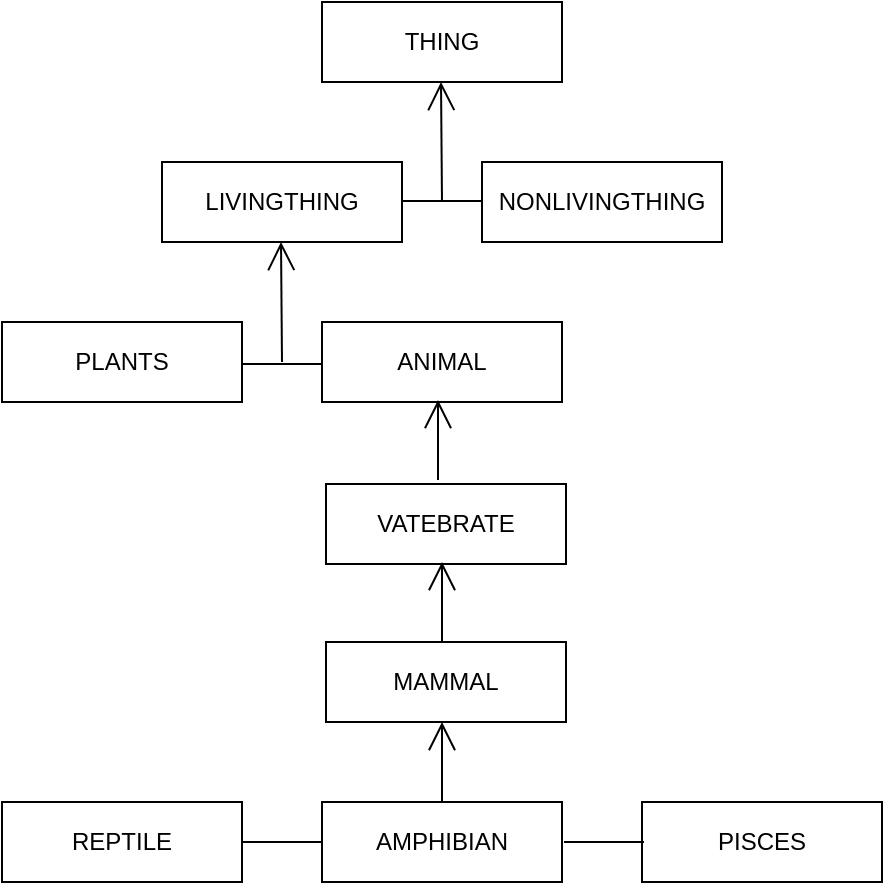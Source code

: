 <mxfile version="27.0.9">
  <diagram name="Page-1" id="BbLDF6HfoPq3O5q6WqVT">
    <mxGraphModel dx="872" dy="529" grid="1" gridSize="10" guides="1" tooltips="1" connect="1" arrows="1" fold="1" page="1" pageScale="1" pageWidth="850" pageHeight="1100" math="0" shadow="0">
      <root>
        <mxCell id="0" />
        <mxCell id="1" parent="0" />
        <mxCell id="HN1x9lYUs0SClgd9760h-8" value="THING" style="html=1;whiteSpace=wrap;" vertex="1" parent="1">
          <mxGeometry x="360" y="40" width="120" height="40" as="geometry" />
        </mxCell>
        <mxCell id="HN1x9lYUs0SClgd9760h-9" value="PLANTS" style="html=1;whiteSpace=wrap;" vertex="1" parent="1">
          <mxGeometry x="200" y="200" width="120" height="40" as="geometry" />
        </mxCell>
        <mxCell id="HN1x9lYUs0SClgd9760h-10" value="LIVINGTHING" style="html=1;whiteSpace=wrap;" vertex="1" parent="1">
          <mxGeometry x="280" y="120" width="120" height="40" as="geometry" />
        </mxCell>
        <mxCell id="HN1x9lYUs0SClgd9760h-11" value="NONLIVINGTHING" style="html=1;whiteSpace=wrap;" vertex="1" parent="1">
          <mxGeometry x="440" y="120" width="120" height="40" as="geometry" />
        </mxCell>
        <mxCell id="HN1x9lYUs0SClgd9760h-13" value="ANIMAL" style="html=1;whiteSpace=wrap;" vertex="1" parent="1">
          <mxGeometry x="360" y="200" width="120" height="40" as="geometry" />
        </mxCell>
        <mxCell id="HN1x9lYUs0SClgd9760h-14" value="MAMMAL" style="html=1;whiteSpace=wrap;" vertex="1" parent="1">
          <mxGeometry x="362" y="360" width="120" height="40" as="geometry" />
        </mxCell>
        <mxCell id="HN1x9lYUs0SClgd9760h-15" value="AMPHIBIAN" style="html=1;whiteSpace=wrap;" vertex="1" parent="1">
          <mxGeometry x="360" y="440" width="120" height="40" as="geometry" />
        </mxCell>
        <mxCell id="HN1x9lYUs0SClgd9760h-16" value="VATEBRATE" style="html=1;whiteSpace=wrap;" vertex="1" parent="1">
          <mxGeometry x="362" y="281" width="120" height="40" as="geometry" />
        </mxCell>
        <mxCell id="HN1x9lYUs0SClgd9760h-17" value="REPTILE" style="html=1;whiteSpace=wrap;" vertex="1" parent="1">
          <mxGeometry x="200" y="440" width="120" height="40" as="geometry" />
        </mxCell>
        <mxCell id="HN1x9lYUs0SClgd9760h-18" value="PISCES" style="html=1;whiteSpace=wrap;" vertex="1" parent="1">
          <mxGeometry x="520" y="440" width="120" height="40" as="geometry" />
        </mxCell>
        <mxCell id="HN1x9lYUs0SClgd9760h-23" value="" style="endArrow=open;endFill=1;endSize=12;html=1;rounded=0;" edge="1" parent="1">
          <mxGeometry width="160" relative="1" as="geometry">
            <mxPoint x="420" y="140" as="sourcePoint" />
            <mxPoint x="419.5" y="80" as="targetPoint" />
          </mxGeometry>
        </mxCell>
        <mxCell id="HN1x9lYUs0SClgd9760h-24" value="" style="endArrow=none;html=1;edgeStyle=orthogonalEdgeStyle;rounded=0;" edge="1" parent="1">
          <mxGeometry relative="1" as="geometry">
            <mxPoint x="400" y="139.5" as="sourcePoint" />
            <mxPoint x="440" y="139.5" as="targetPoint" />
            <Array as="points">
              <mxPoint x="440" y="139.5" />
            </Array>
          </mxGeometry>
        </mxCell>
        <mxCell id="HN1x9lYUs0SClgd9760h-27" value="" style="endArrow=open;endFill=1;endSize=12;html=1;rounded=0;" edge="1" parent="1">
          <mxGeometry width="160" relative="1" as="geometry">
            <mxPoint x="340" y="220" as="sourcePoint" />
            <mxPoint x="339.5" y="160" as="targetPoint" />
          </mxGeometry>
        </mxCell>
        <mxCell id="HN1x9lYUs0SClgd9760h-28" value="" style="endArrow=none;html=1;edgeStyle=orthogonalEdgeStyle;rounded=0;" edge="1" parent="1">
          <mxGeometry relative="1" as="geometry">
            <mxPoint x="320" y="221" as="sourcePoint" />
            <mxPoint x="360" y="221" as="targetPoint" />
            <Array as="points">
              <mxPoint x="360" y="221" />
            </Array>
          </mxGeometry>
        </mxCell>
        <mxCell id="HN1x9lYUs0SClgd9760h-29" value="" style="endArrow=open;endFill=1;endSize=12;html=1;rounded=0;" edge="1" parent="1">
          <mxGeometry width="160" relative="1" as="geometry">
            <mxPoint x="420" y="360" as="sourcePoint" />
            <mxPoint x="420" y="320" as="targetPoint" />
          </mxGeometry>
        </mxCell>
        <mxCell id="HN1x9lYUs0SClgd9760h-31" value="" style="endArrow=open;endFill=1;endSize=12;html=1;rounded=0;" edge="1" parent="1">
          <mxGeometry width="160" relative="1" as="geometry">
            <mxPoint x="420" y="440" as="sourcePoint" />
            <mxPoint x="420" y="400" as="targetPoint" />
          </mxGeometry>
        </mxCell>
        <mxCell id="HN1x9lYUs0SClgd9760h-33" value="" style="endArrow=open;endFill=1;endSize=12;html=1;rounded=0;" edge="1" parent="1">
          <mxGeometry width="160" relative="1" as="geometry">
            <mxPoint x="418" y="279" as="sourcePoint" />
            <mxPoint x="418" y="239" as="targetPoint" />
          </mxGeometry>
        </mxCell>
        <mxCell id="HN1x9lYUs0SClgd9760h-34" value="" style="endArrow=none;html=1;edgeStyle=orthogonalEdgeStyle;rounded=0;" edge="1" parent="1">
          <mxGeometry relative="1" as="geometry">
            <mxPoint x="320" y="460" as="sourcePoint" />
            <mxPoint x="360" y="460" as="targetPoint" />
            <Array as="points">
              <mxPoint x="360" y="460" />
            </Array>
          </mxGeometry>
        </mxCell>
        <mxCell id="HN1x9lYUs0SClgd9760h-35" value="" style="endArrow=none;html=1;edgeStyle=orthogonalEdgeStyle;rounded=0;" edge="1" parent="1">
          <mxGeometry relative="1" as="geometry">
            <mxPoint x="481" y="460" as="sourcePoint" />
            <mxPoint x="521" y="460" as="targetPoint" />
            <Array as="points">
              <mxPoint x="521" y="460" />
            </Array>
          </mxGeometry>
        </mxCell>
      </root>
    </mxGraphModel>
  </diagram>
</mxfile>
